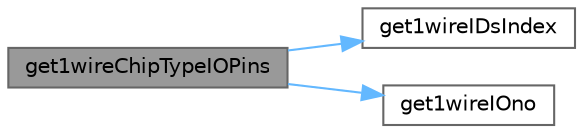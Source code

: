digraph "get1wireChipTypeIOPins"
{
 // LATEX_PDF_SIZE
  bgcolor="transparent";
  edge [fontname=Helvetica,fontsize=10,labelfontname=Helvetica,labelfontsize=10];
  node [fontname=Helvetica,fontsize=10,shape=box,height=0.2,width=0.4];
  rankdir="LR";
  Node1 [label="get1wireChipTypeIOPins",height=0.2,width=0.4,color="gray40", fillcolor="grey60", style="filled", fontcolor="black",tooltip="Returns the number of IO pins the 1-wire chip has."];
  Node1 -> Node2 [color="steelblue1",style="solid"];
  Node2 [label="get1wireIDsIndex",height=0.2,width=0.4,color="grey40", fillcolor="white", style="filled",URL="$1wire__chip__io_8h.html#aa10020cdfdad46fa553fc4a2ee31fd3b",tooltip="Gets the array index index from the chip type id."];
  Node1 -> Node3 [color="steelblue1",style="solid"];
  Node3 [label="get1wireIOno",height=0.2,width=0.4,color="grey40", fillcolor="white", style="filled",URL="$1wire__chip__io_8h.html#a0c2ff7ecc2f15b31cfe75c4598451678",tooltip="Get the number of IO pins the chip has, i.e. 8 for the DS2408."];
}
